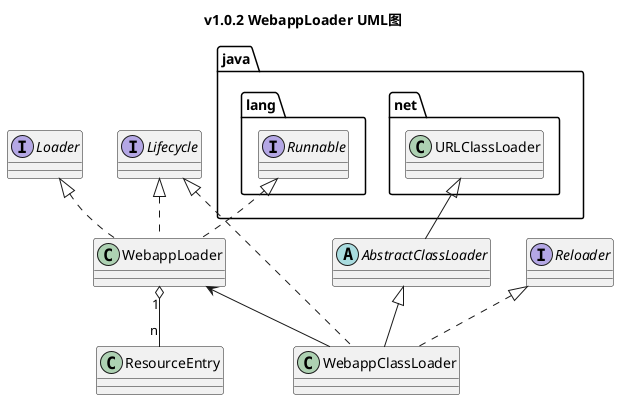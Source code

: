 @startuml
title v1.0.2 WebappLoader UML图

interface Loader
interface Reloader
interface Lifecycle
interface java.lang.Runnable
class ResourceEntry
class WebappClassLoader
class WebappLoader
class java.net.URLClassLoader
abstract class AbstractClassLoader

Lifecycle <|.. WebappClassLoader
Lifecycle <|.. WebappLoader
java.lang.Runnable <|.. WebappLoader
Loader <|.. WebappLoader
Reloader <|.. WebappClassLoader
java.net.URLClassLoader <|-- AbstractClassLoader
WebappLoader <-- WebappClassLoader
WebappLoader "1" o-- "n" ResourceEntry
AbstractClassLoader <|-- WebappClassLoader

@enduml